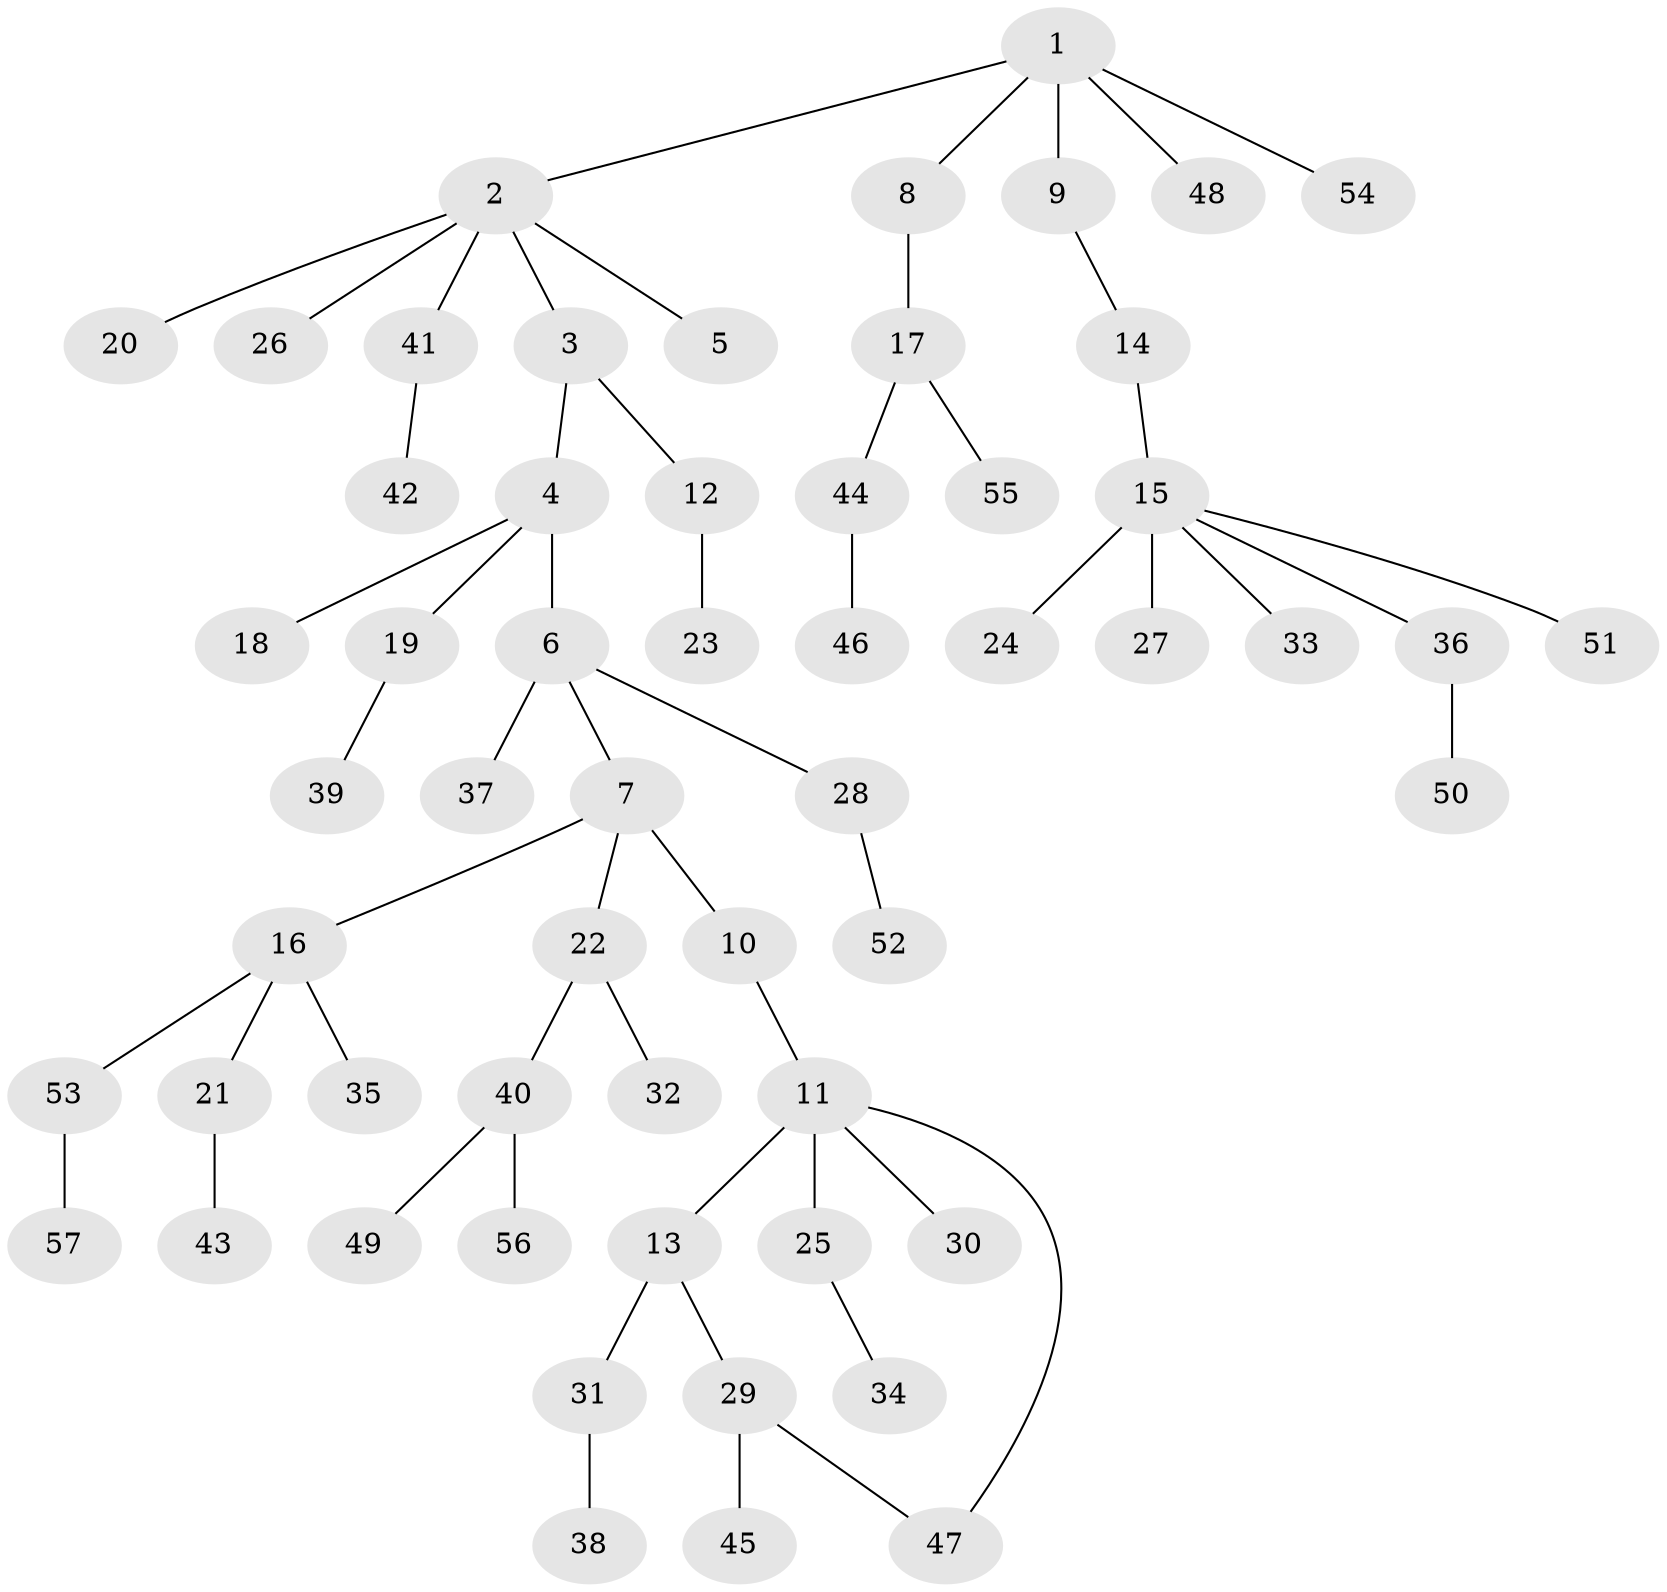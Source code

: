 // coarse degree distribution, {4: 0.07692307692307693, 5: 0.07692307692307693, 3: 0.02564102564102564, 6: 0.05128205128205128, 1: 0.6153846153846154, 2: 0.15384615384615385}
// Generated by graph-tools (version 1.1) at 2025/23/03/03/25 07:23:31]
// undirected, 57 vertices, 57 edges
graph export_dot {
graph [start="1"]
  node [color=gray90,style=filled];
  1;
  2;
  3;
  4;
  5;
  6;
  7;
  8;
  9;
  10;
  11;
  12;
  13;
  14;
  15;
  16;
  17;
  18;
  19;
  20;
  21;
  22;
  23;
  24;
  25;
  26;
  27;
  28;
  29;
  30;
  31;
  32;
  33;
  34;
  35;
  36;
  37;
  38;
  39;
  40;
  41;
  42;
  43;
  44;
  45;
  46;
  47;
  48;
  49;
  50;
  51;
  52;
  53;
  54;
  55;
  56;
  57;
  1 -- 2;
  1 -- 8;
  1 -- 9;
  1 -- 48;
  1 -- 54;
  2 -- 3;
  2 -- 5;
  2 -- 20;
  2 -- 26;
  2 -- 41;
  3 -- 4;
  3 -- 12;
  4 -- 6;
  4 -- 18;
  4 -- 19;
  6 -- 7;
  6 -- 28;
  6 -- 37;
  7 -- 10;
  7 -- 16;
  7 -- 22;
  8 -- 17;
  9 -- 14;
  10 -- 11;
  11 -- 13;
  11 -- 25;
  11 -- 30;
  11 -- 47;
  12 -- 23;
  13 -- 29;
  13 -- 31;
  14 -- 15;
  15 -- 24;
  15 -- 27;
  15 -- 33;
  15 -- 36;
  15 -- 51;
  16 -- 21;
  16 -- 35;
  16 -- 53;
  17 -- 44;
  17 -- 55;
  19 -- 39;
  21 -- 43;
  22 -- 32;
  22 -- 40;
  25 -- 34;
  28 -- 52;
  29 -- 45;
  29 -- 47;
  31 -- 38;
  36 -- 50;
  40 -- 49;
  40 -- 56;
  41 -- 42;
  44 -- 46;
  53 -- 57;
}
